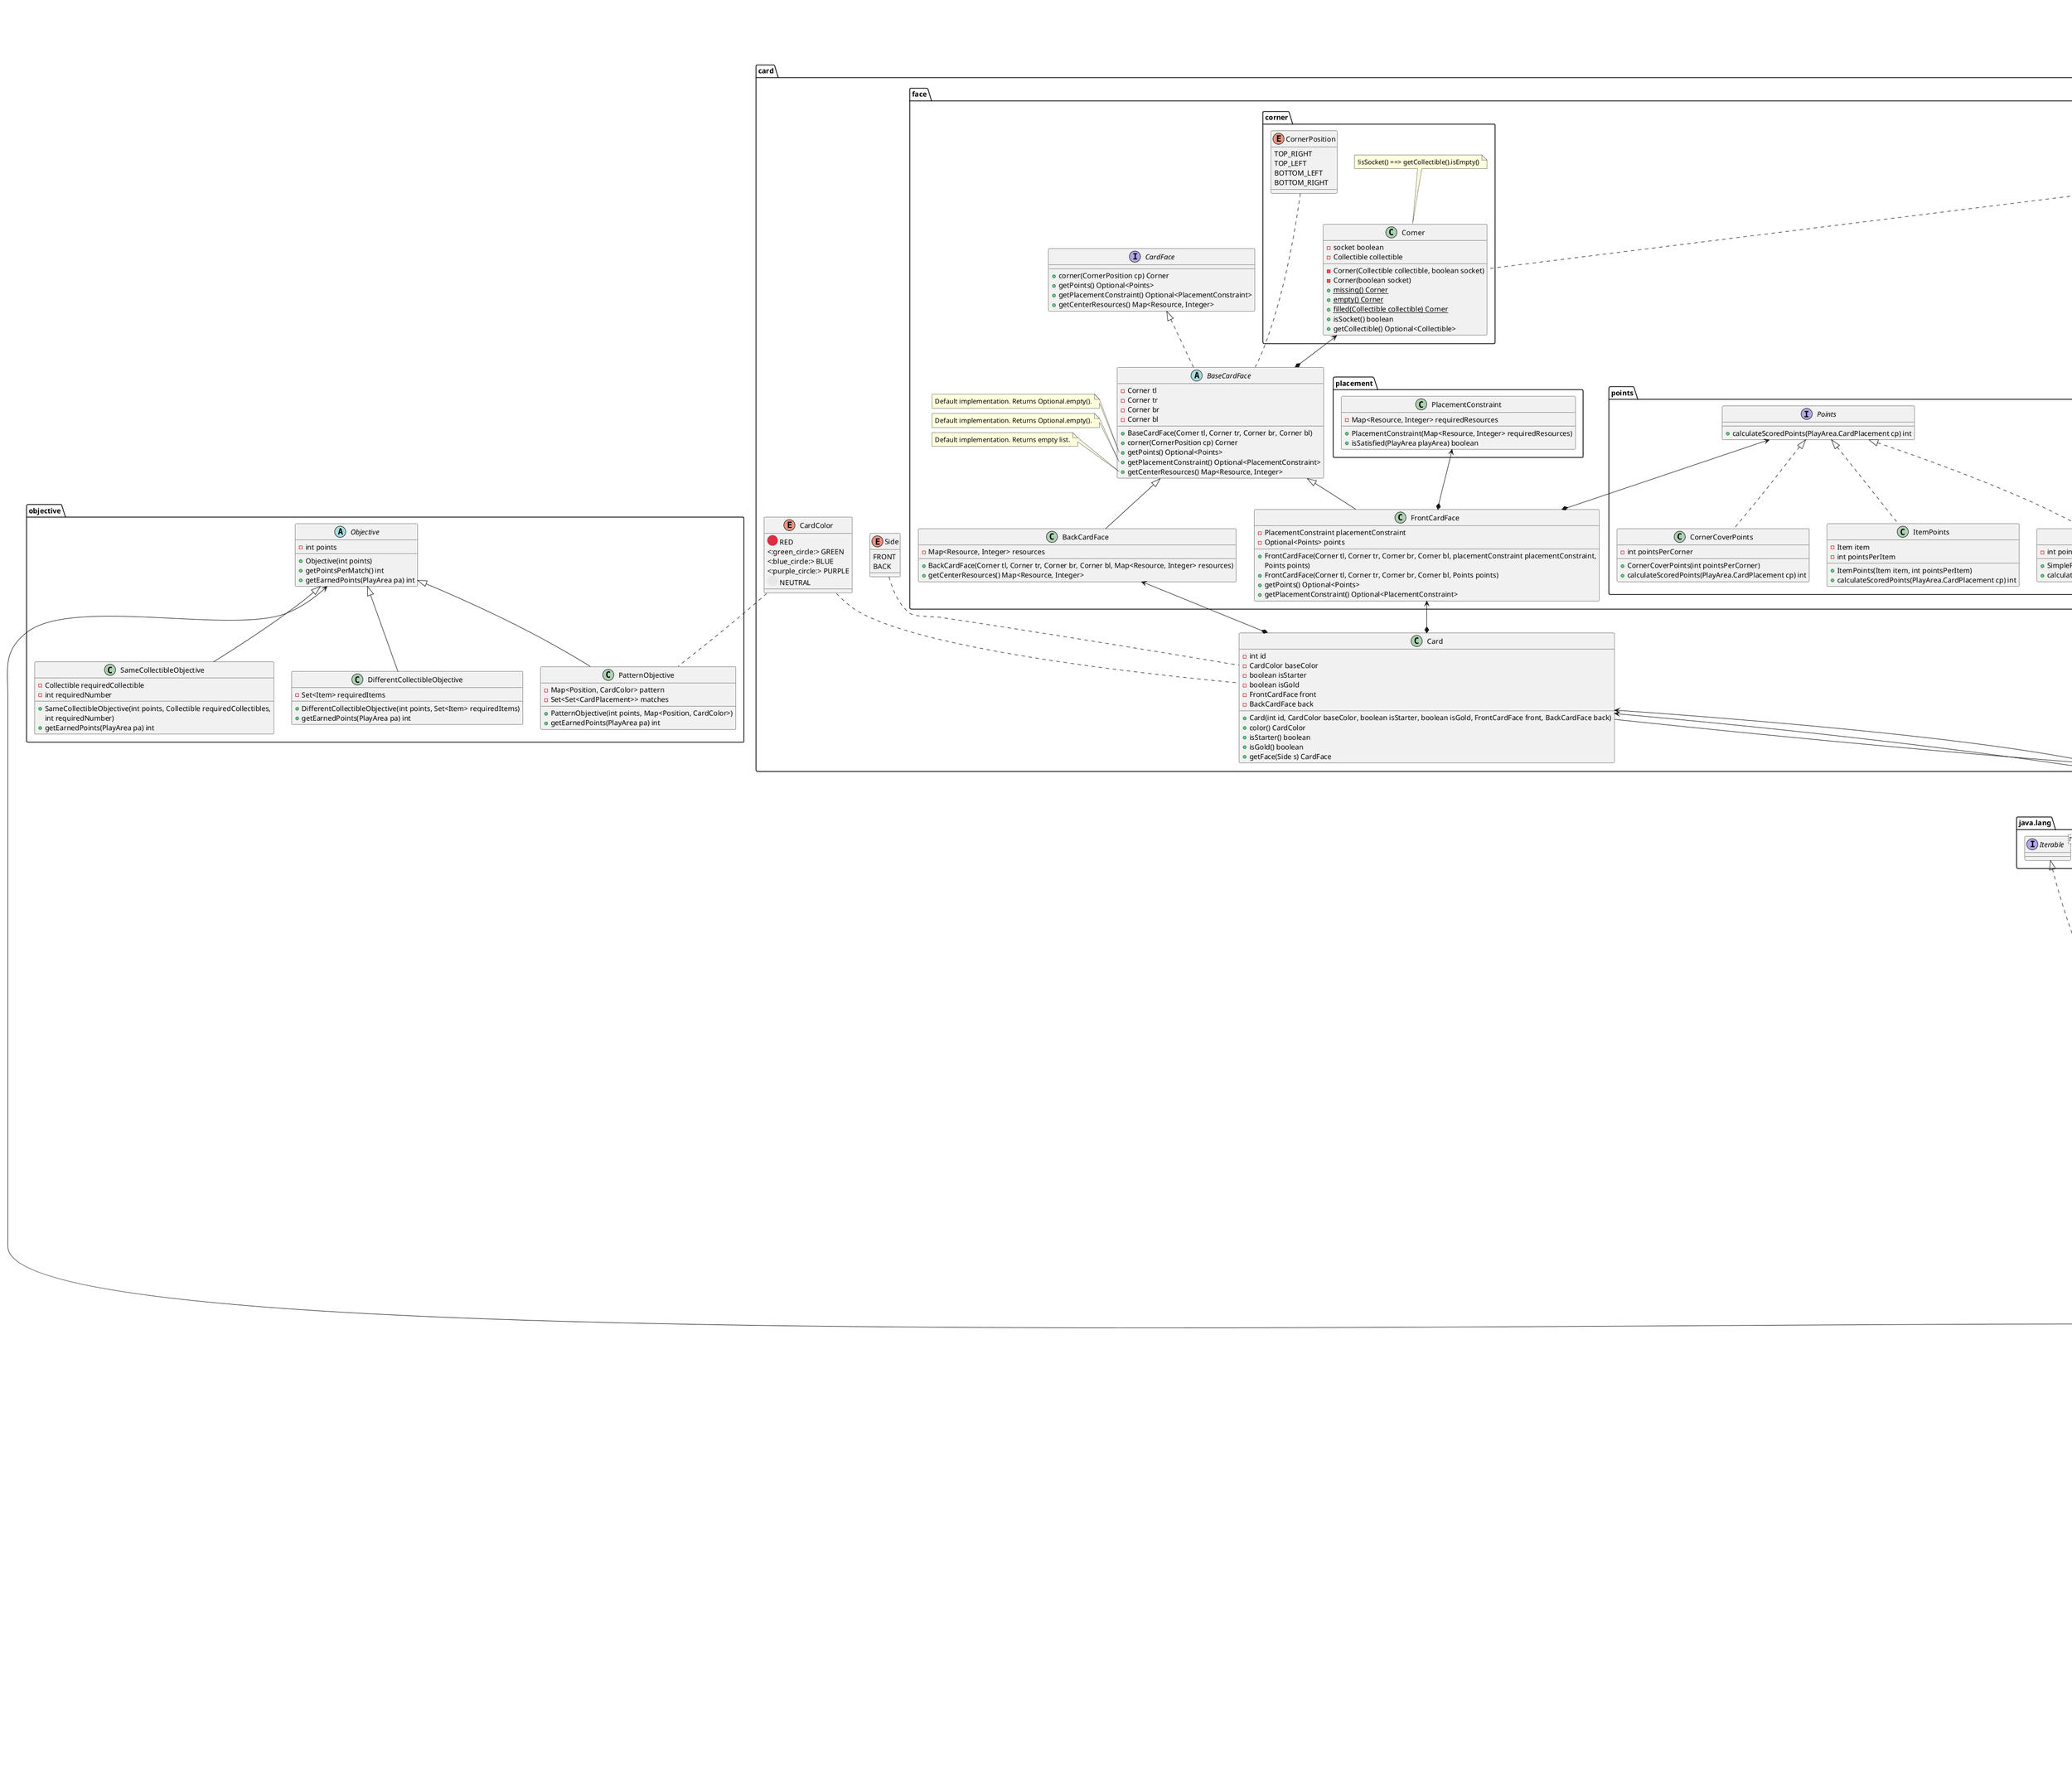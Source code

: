 @startuml
'this collapses nested packages if there are no in-between classes
!pragma useIntermediatePackages false


/'
CONVENTIONS FOR ARROW DECLARATION:
- if possible, use `implements` and `extends`
- declare arrow before class: if class extends other class or implements interface
    (declare arrow near the child class not the parent class)
- declare arrow after class: if class uses or is in some other way related to another class
    (do not declare arrow near the used class, declare it near the user)
'/

package java.lang {
    interface Iterable<T> {}
    interface Comparable<T> {}
}

package observable {
    interface Observer<T> {
        + onChange(T changed) void
    }

    'TODO: add usage of this class
    class Observable<T> {
        - List<Observer<T>> observers
        + ObservableHelper()
        + addObserver(Observer<T> observer) void
        + notifyAll(T data)
    }
    note top of Observable
        This class can be used by other classes to help implement the observable pattern.
    end note
}
note top of observable
    Observer pattern.
    Used to notify the controller of data changes.
end note

package collectible {
    interface Collectible {}
    note top of Collectible : sealed interface

    enum Resource implements Collectible {
        <:seedling:> PLANT
        <:mushroom:> FUNGI
        <:fox_face:> ANIMAL
        <:butterfly:> INSECT

        + getAssociatedColor() CardColor
    }

    enum Item implements Collectible {
        <:feather:> QUILL
        <:jar:> INKWELL
        <:scroll:> MANUSCRIPT
    }
} /' end package collectible '/

package card {
    package face {
        package corner {
            class Corner {
                - socket boolean
                - Collectible collectible

                - Corner(Collectible collectible, boolean socket)
                - Corner(boolean socket)
                + {static} missing() Corner
                + {static} empty() Corner
                + {static} filled(Collectible collectible) Corner
                + isSocket() boolean
                + getCollectible() Optional<Collectible>
            }
            Collectible .. Corner
            note top of Corner : !isSocket() ==> getCollectible().isEmpty()

            enum CornerPosition {
                TOP_RIGHT
                TOP_LEFT
                BOTTOM_LEFT
                BOTTOM_RIGHT
            }
        } /' end package corner '/

        package placement {
            class PlacementConstraint {
                - Map<Resource, Integer> requiredResources

                + PlacementConstraint(Map<Resource, Integer> requiredResources)
                + isSatisfied(PlayArea playArea) boolean
            }
        } /' end package placement '/

        package points {
            interface Points {
                + calculateScoredPoints(PlayArea.CardPlacement cp) int
            }

            class SimplePoints implements Points {
                - int points
                + SimplePoints(int points)
                + calculateScoredPoints(PlayArea.CardPlacement cp) int
            }

            class CornerCoverPoints implements Points {
                - int pointsPerCorner
                + CornerCoverPoints(int pointsPerCorner)
                + calculateScoredPoints(PlayArea.CardPlacement cp) int
            }

            class ItemPoints implements Points {
                - Item item
                - int pointsPerItem
                + ItemPoints(Item item, int pointsPerItem)
                + calculateScoredPoints(PlayArea.CardPlacement cp) int
            }
        } /' end package points '/

        interface CardFace {
            + corner(CornerPosition cp) Corner
            + getPoints() Optional<Points>
            + getPlacementConstraint() Optional<PlacementConstraint>
            + getCenterResources() Map<Resource, Integer>
        }

        abstract class BaseCardFace implements CardFace {
            - Corner tl
            - Corner tr
            - Corner br
            - Corner bl

            + BaseCardFace(Corner tl, Corner tr, Corner br, Corner bl)
            + corner(CornerPosition cp) Corner
            + getPoints() Optional<Points>
            + getPlacementConstraint() Optional<PlacementConstraint>
            + getCenterResources() Map<Resource, Integer>
        }
        Corner <--* BaseCardFace
        CornerPosition .. BaseCardFace
        note left of BaseCardFace::getPoints
            Default implementation. Returns Optional.empty().
        end note
        note left of BaseCardFace::getPlacementConstraint
            Default implementation. Returns Optional.empty().
        end note
        note left of BaseCardFace::getCenterResources
            Default implementation. Returns empty list.
        end note

        class BackCardFace extends BaseCardFace {
            - Map<Resource, Integer> resources

            + BackCardFace(Corner tl, Corner tr, Corner br, Corner bl, Map<Resource, Integer> resources)
            + getCenterResources() Map<Resource, Integer>
        }
        PlacementConstraint <--* FrontCardFace
        Points <--* FrontCardFace

        class FrontCardFace extends BaseCardFace {
            - PlacementConstraint placementConstraint
            - Optional<Points> points

            + FrontCardFace(Corner tl, Corner tr, Corner br, Corner bl, placementConstraint placementConstraint,
                Points points)
            + FrontCardFace(Corner tl, Corner tr, Corner br, Corner bl, Points points)
            + getPoints() Optional<Points>
            + getPlacementConstraint() Optional<PlacementConstraint>
        }
    } /' end package face '/

    class Card {
        - int id
        - CardColor baseColor
        - boolean isStarter
        - boolean isGold
        - FrontCardFace front
        - BackCardFace back

        + Card(int id, CardColor baseColor, boolean isStarter, boolean isGold, FrontCardFace front, BackCardFace back)
        + color() CardColor
        + isStarter() boolean
        + isGold() boolean
        + getFace(Side s) CardFace
    }
    FrontCardFace <--* Card
    BackCardFace <--* Card
    Side .. Card
    CardColor .. Card

    enum CardColor {
        <:red_circle:> RED
        <:green_circle:> GREEN
        <:blue_circle:> BLUE
        <:purple_circle:> PURPLE
        <:white_circle:> NEUTRAL
    }

    enum Side {
        FRONT
        BACK
    }
} /' end package card '/

package objective {
    abstract class Objective {
        - int points

        + Objective(int points)
        + getPointsPerMatch() int
        + getEarnedPoints(PlayArea pa) int
    }
    note left of Objective::test
        Returns a set containing all the sets of cards that satisfy the objective.
    end note

    class SameCollectibleObjective extends Objective {
        - Collectible requiredCollectible
        - int requiredNumber
        + SameCollectibleObjective(int points, Collectible requiredCollectibles,
            int requiredNumber)
        + getEarnedPoints(PlayArea pa) int
    }

    class DifferentCollectibleObjective extends Objective {
        - Set<Item> requiredItems
        + DifferentCollectibleObjective(int points, Set<Item> requiredItems)
        + getEarnedPoints(PlayArea pa) int
    }

    class PatternObjective extends Objective {
        - Map<Position, CardColor> pattern
        - Set<Set<CardPlacement>> matches
        + PatternObjective(int points, Map<Position, CardColor>)
        + getEarnedPoints(PlayArea pa) int
    }
    CardColor .. PatternObjective
} /' end package objective '/

package choice {
    class Choice<T> {
        - Set<T> options
        - T selection

        + Choice(Iterable<T> choices)
        + getOptions() Set<T>
        + select(T selection) void
        + getSelected() Optional<T>
    }

    class MultiChoice<T, I> {
        - Set<T> options
        - Map<I, T> selections
        - boolean settled

        - List<MultiChoiceChoice<T, I>> choosers

        + MultiChoice(Iterable<T> choices, int choosers)
        + getChoice(I identity) MultiChoiceChoice<T, I>
    }
    MultiChoiceChoice <-- MultiChoice : < has many

    class MultiChoiceChoice<T, I> {
        - MultiChoiceChoiceArbiter parent
        - I identity

        - MultiChoiceChoice(MultiChoice parent, I identity)
        + getOptions() List<T>
        + select(T choice) SelectionResult
        + hasSelected() boolean
        + getSelected() T
        + getContenders(T choice) Set<I>
        + isSettled() boolean
    }
    SelectionResult .. MultiChoiceChoice
    note right of MultiChoiceChoice
        This is an inner class
        the actual name is MultiChoice<T, I>.Choice
    end note

    enum SelectionResult {
        OK
        CONTENDED
    }
} /' end package choice '/

package player {
    class PlayerProfile {
        - String name

        + PlayerProfile(String name)
        + getName() String
        + isConnected() boolean
    }

    class PlayerData {
        - List<Card> hand
        - Choice<Side> startingCardSideChoice
        - Choice<Objective> objectiveChoice
        - MultiChoiceChoice<PlayerColor, PlayerProfile> colorChoice

        + PlayerData(Card starterCard, Choice<Side> startingCardSideChoice, Choice<Objective> objectiveChoice,
            MultiChoiceChoice<PlayerColor, PlayerProfile> colorChoice)
        + getHand() List<Card>
        + getObjectiveChoice() Choice<Objective>
        + getColorChoice() MultiChoiceChoice<PlayerColor, PlayerProfile>
    }
    MultiChoiceChoice <-- PlayerData
    Choice <-- PlayerData
    Card <-- PlayerData : < has many \n in hand
    PlayerColor .. PlayerData

    enum PlayerColor {
        <:red_circle:> RED
        <:green_circle:> GREEN
        <:blue_circle:> BLUE
        <:yellow_circle:> YELLOW
    }
} /' end package player '/

package chat {
    abstract class Message {
        - PlayerProfile sender
        - String content
        + getSender() PlayerProfile
        + getContent() String
        + {abstract} isRecipient(PlayerProfile pp) boolean
    }

    class BroadcastMessage extends Message {
        + isRecipient(PlayerProfile pp) boolean
    }
    note right of BroadcastMessage::isRecipient
        Always returns true.
    end note

    class DirectMessage extends Message {
        - PlayerProfile recipient
        + isRecipient(PlayerProfile pp) boolean
    }

    class Chat {
        - List<Message> messages
        + Chat()
        + send(Message message) void
        + getMailbox(PlayerProfile pp) List<Message>
    }
    Message <--* Chat
}

package game {
    class GameManager {
        - List<Game> games

        + Game(Path dataDir)
        + getGame() List<Game>
        + createGame() Game
        - loadSavedGamesIds() List<String>
        - loadGame(String id) Game
        + saveGame(Game game) void
    }
    Game <--* GameManager
    note left of GameManager::loadSavedGamesIds()
        Returns list of saved game IDs by reading filelames in the data directory.
    end note

    class Game {
        - String id
        - GameStatus status
        - List<PlayerProfile> playerProfiles
        - Map<PlayerProfile, PlayerData> playersData
        - Map<PlayerProfile, PlayArea> playAreas
        - Set<Objective> commonObjectives
        - int currentPlayer
        - Board board
        - Chat chat

        + Game(String id)
        + getId() String
        + getPlayerProfiles() List<PlayerProfile>
        + getPlayerData(PlayerProfile pp) PlayerData
        + getPlayArea(PlayerProfile pp) PlayArea
        + getCurrentPlayer() PlayerProfile
        + getCommonObjectives() Set<Objective>
        + getStatus() GameStatus
        + startGame() void
        + pausedGame() void
        + resumeGame() void
        + join(PlayerProfile pp)
        + selectStartingCardSide(PlayerProfile pp, Side s) void
        + selectColor(PlayerProfile pp, PlayerColor pc) SelectionResult
        + selectObjective(PlayerProfile pp, Objective o) void
        + drawCard(PlayerProfile pp, DrawSource ds) DrawResult
        + placeCard(PlayerProfile pp, Card c, Side s, int i, int j) void
        + getChat() Chat
    }
    'Board and PlayAreas exists only in a Game
    Board <--* Game
    PlayArea <--* Game
    Chat <--* Game
    Objective <-- Game
    PlayerData <-- Game
    PlayerProfile <-- Game
    GameStatus .. Game
    note left of Game::players
        The players are stored in the order in which they play.
        players.get(0) is the first one to play.
    end note
    note left of Game::currentPlayer
        The index of the player currently playing
    end note

    enum GameStatus {
        AWAITING_PLAYERS
        SETUP_STARTING_CARD_SIDE
        SETUP_COLOR
        SETUP_OBJECTIVE
        PLAY_PLACING
        PLAY_DRAWING
        FINISHED
        SUSPENDED
    }

    class Board {
        - Set<FaceUpCard> faceUpResourceCards
        - Set<FaceUpCard> faceUpGoldenCards
        - Deck resourceCardDeck
        - Deck goldenCardDeck

        + Board()
        + getFaceUpResourceCards() Set<Card>
        + getFaceUpGoldenCards() Set<Card>
        + getResourceCardDeck() Deck
        + getGoldenCardDeck() Deck
    }
    Deck <--* Board
    FaceUpCard <--* Board

    interface DrawSource {
        + Optional<Card> draw()
    }

    class FaceUpCard implements DrawSource {
        - Card card
        - Deck mainSource
        - Deck auxiliarySource

        + FaceUpCard(Deck mainSource, Deck auxiliarySource)
        + draw() Optional<Card>
        + getCard() Optional<Card>
        - Card drawFromDecks()
    }
    Deck <-- FaceUpCard : draws from

    class Deck implements DrawSource {
        - List<Card> cards

        + Deck(Iterable<Card> cards)
        + shuffle() void
        + isEmpty() boolean
        + draw() Optional<Card>
    }
    'Decks are aggregations of Cards
    Card --o Deck

    class Position {
        + {static} Position ORIGIN
        + int i
        + int j

        + getRelative(CornerPosition cp) Position
    }
    note top of Position
        this is an inner record class
        the actual name is PlayArea.Position
    end note

    java.lang.Iterable <|.. PlayArea : <<bind>> \n PlayArea.CardPlacement
    class PlayArea {
        - Map<Position, CardPlacement> cards
        - int score
        - int seq
        - Map<Collectible, Integer> collectibleCount

        + PlayArea(Card starterCard, Side side)
        + placeAt(Position pos, Card c, Side side) PlayArea.CardPlacement
        + placeAt(int i, int j, Card c, Side side) PlayArea.CardPlacement
        + getAt(Position pos) Optional<PlayArea.CardPlacement>
        + getAt(int i, int j) Optional<PlayArea.CardPlacement>
        + getCollectibleCount() Map<Collectible, Integer>
        + getScore() int
        + iterator() Iterator<CardPlacement>
    }
    CardPlacement <--* PlayArea : < has many
    Position -- PlayArea

    Comparable <|.. CardPlacement : <<bind>> \n PlayArea.CardPlacement
    class CardPlacement {
        - Position position
        - Card card
        - Side side
        - int seq
        - int points

        - CardPlacement(Position position, Card card, Side side, int seq);
        - calculatePoints() int
        + getPlayArea() PlayArea
        + getPosition() PlayArea.Position
        + getCard() Card
        + getSide() Side
        + getVisibleFace() CardFace
        + getPoints() int
        + getRelative(CornerPosition cp) Optional<CardPlacement>
        + getTopPlacementAtCorner(CornerPosition cp) CardPlacement
        + getVisibleCollectibleAtCorner(CornerPosition cp) Optional<Collectible>
        + getCovered() Map<CornerPosition, CardPlacement>
        + compareTo(CardPlacement other) int
    }
    Card <-- CardPlacement
    note top of CardPlacement
        this is an inner class
        the actual name is PlayArea.CardPlacement
    end note
} /' end package game '/

@enduml
